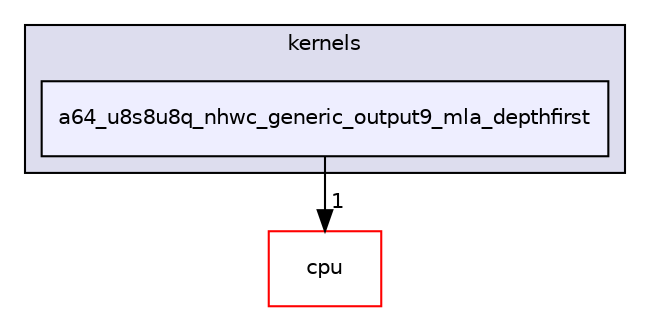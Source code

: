 digraph "src/core/NEON/kernels/arm_conv/depthwise/kernels/a64_u8s8u8q_nhwc_generic_output9_mla_depthfirst" {
  compound=true
  node [ fontsize="10", fontname="Helvetica"];
  edge [ labelfontsize="10", labelfontname="Helvetica"];
  subgraph clusterdir_032f7aa13c62ebf44c0c8538051c1ee7 {
    graph [ bgcolor="#ddddee", pencolor="black", label="kernels" fontname="Helvetica", fontsize="10", URL="dir_032f7aa13c62ebf44c0c8538051c1ee7.xhtml"]
  dir_24ba48b2e469356dc3b2d8c076e8ee4a [shape=box, label="a64_u8s8u8q_nhwc_generic_output9_mla_depthfirst", style="filled", fillcolor="#eeeeff", pencolor="black", URL="dir_24ba48b2e469356dc3b2d8c076e8ee4a.xhtml"];
  }
  dir_2c61f424fd391396db977702a2beee9a [shape=box label="cpu" fillcolor="white" style="filled" color="red" URL="dir_2c61f424fd391396db977702a2beee9a.xhtml"];
  dir_24ba48b2e469356dc3b2d8c076e8ee4a->dir_2c61f424fd391396db977702a2beee9a [headlabel="1", labeldistance=1.5 headhref="dir_000135_000373.xhtml"];
}
